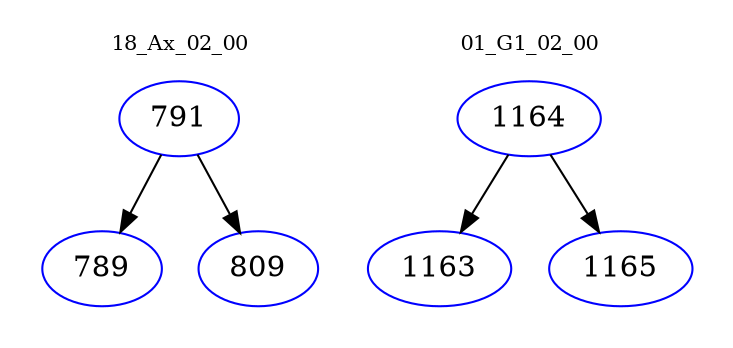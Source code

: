 digraph{
subgraph cluster_0 {
color = white
label = "18_Ax_02_00";
fontsize=10;
T0_791 [label="791", color="blue"]
T0_791 -> T0_789 [color="black"]
T0_789 [label="789", color="blue"]
T0_791 -> T0_809 [color="black"]
T0_809 [label="809", color="blue"]
}
subgraph cluster_1 {
color = white
label = "01_G1_02_00";
fontsize=10;
T1_1164 [label="1164", color="blue"]
T1_1164 -> T1_1163 [color="black"]
T1_1163 [label="1163", color="blue"]
T1_1164 -> T1_1165 [color="black"]
T1_1165 [label="1165", color="blue"]
}
}
